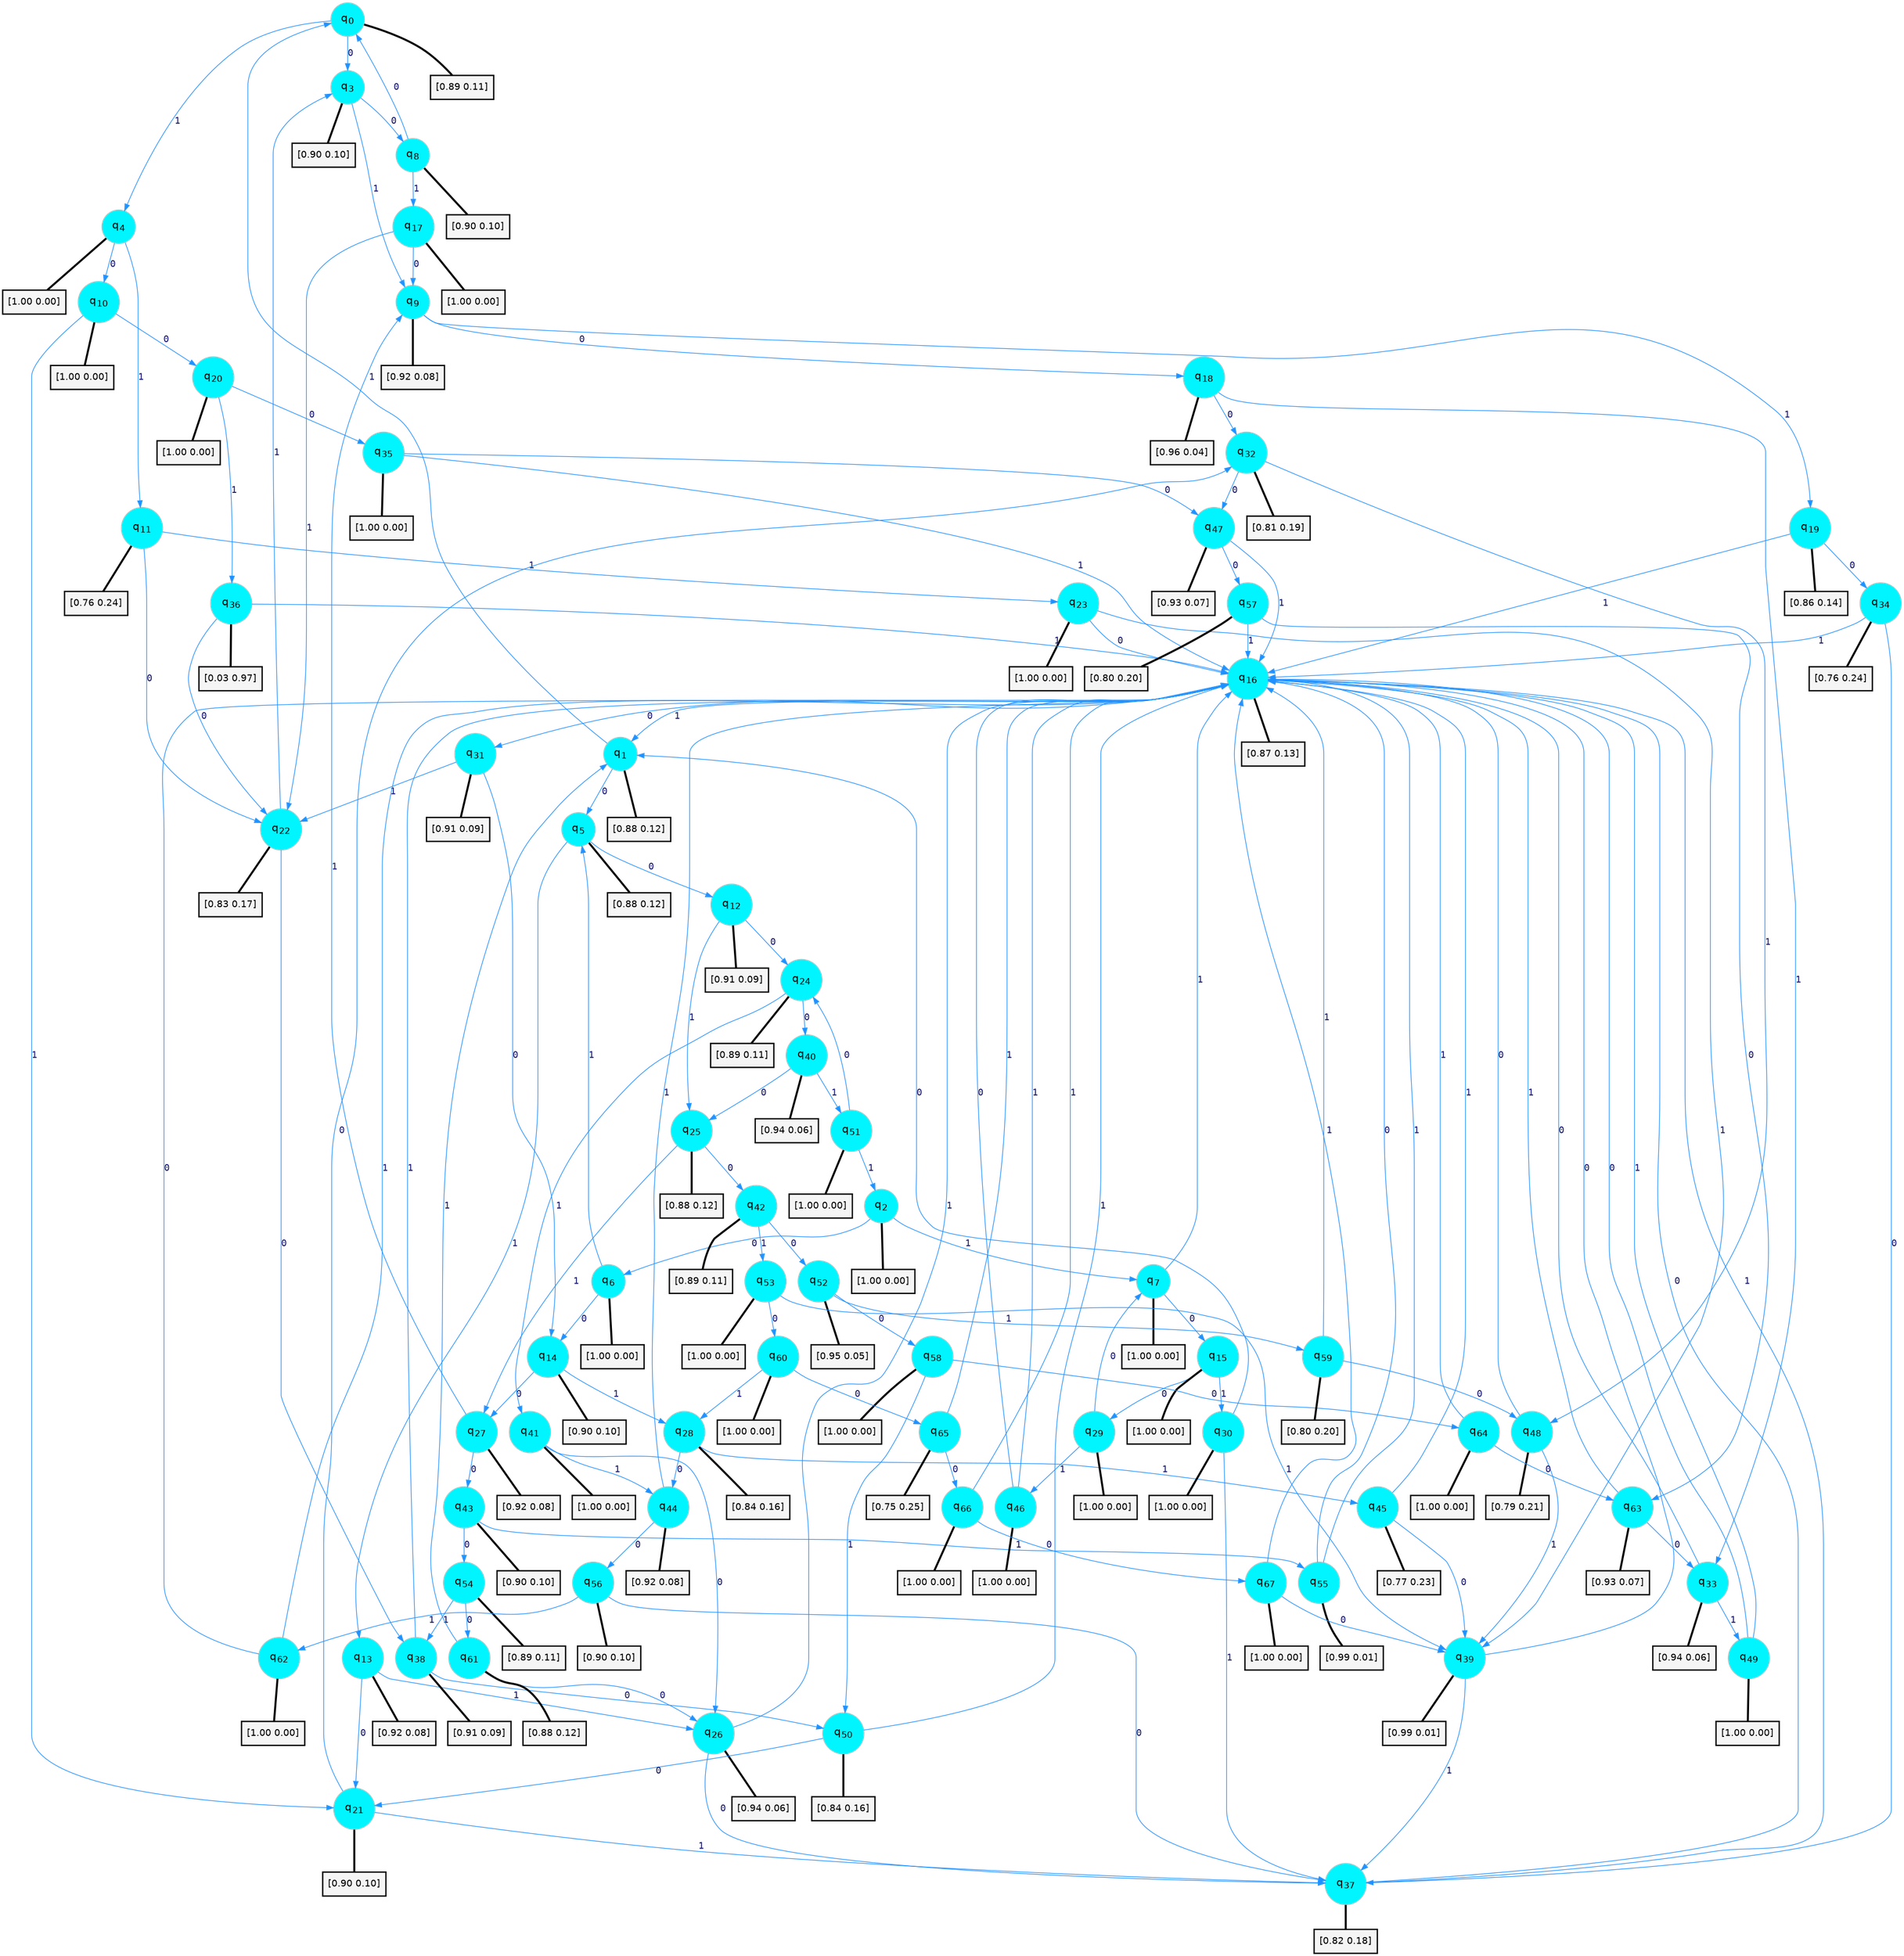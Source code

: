 digraph G {
graph [
bgcolor=transparent, dpi=300, rankdir=TD, size="40,25"];
node [
color=gray, fillcolor=turquoise1, fontcolor=black, fontname=Helvetica, fontsize=16, fontweight=bold, shape=circle, style=filled];
edge [
arrowsize=1, color=dodgerblue1, fontcolor=midnightblue, fontname=courier, fontweight=bold, penwidth=1, style=solid, weight=20];
0[label=<q<SUB>0</SUB>>];
1[label=<q<SUB>1</SUB>>];
2[label=<q<SUB>2</SUB>>];
3[label=<q<SUB>3</SUB>>];
4[label=<q<SUB>4</SUB>>];
5[label=<q<SUB>5</SUB>>];
6[label=<q<SUB>6</SUB>>];
7[label=<q<SUB>7</SUB>>];
8[label=<q<SUB>8</SUB>>];
9[label=<q<SUB>9</SUB>>];
10[label=<q<SUB>10</SUB>>];
11[label=<q<SUB>11</SUB>>];
12[label=<q<SUB>12</SUB>>];
13[label=<q<SUB>13</SUB>>];
14[label=<q<SUB>14</SUB>>];
15[label=<q<SUB>15</SUB>>];
16[label=<q<SUB>16</SUB>>];
17[label=<q<SUB>17</SUB>>];
18[label=<q<SUB>18</SUB>>];
19[label=<q<SUB>19</SUB>>];
20[label=<q<SUB>20</SUB>>];
21[label=<q<SUB>21</SUB>>];
22[label=<q<SUB>22</SUB>>];
23[label=<q<SUB>23</SUB>>];
24[label=<q<SUB>24</SUB>>];
25[label=<q<SUB>25</SUB>>];
26[label=<q<SUB>26</SUB>>];
27[label=<q<SUB>27</SUB>>];
28[label=<q<SUB>28</SUB>>];
29[label=<q<SUB>29</SUB>>];
30[label=<q<SUB>30</SUB>>];
31[label=<q<SUB>31</SUB>>];
32[label=<q<SUB>32</SUB>>];
33[label=<q<SUB>33</SUB>>];
34[label=<q<SUB>34</SUB>>];
35[label=<q<SUB>35</SUB>>];
36[label=<q<SUB>36</SUB>>];
37[label=<q<SUB>37</SUB>>];
38[label=<q<SUB>38</SUB>>];
39[label=<q<SUB>39</SUB>>];
40[label=<q<SUB>40</SUB>>];
41[label=<q<SUB>41</SUB>>];
42[label=<q<SUB>42</SUB>>];
43[label=<q<SUB>43</SUB>>];
44[label=<q<SUB>44</SUB>>];
45[label=<q<SUB>45</SUB>>];
46[label=<q<SUB>46</SUB>>];
47[label=<q<SUB>47</SUB>>];
48[label=<q<SUB>48</SUB>>];
49[label=<q<SUB>49</SUB>>];
50[label=<q<SUB>50</SUB>>];
51[label=<q<SUB>51</SUB>>];
52[label=<q<SUB>52</SUB>>];
53[label=<q<SUB>53</SUB>>];
54[label=<q<SUB>54</SUB>>];
55[label=<q<SUB>55</SUB>>];
56[label=<q<SUB>56</SUB>>];
57[label=<q<SUB>57</SUB>>];
58[label=<q<SUB>58</SUB>>];
59[label=<q<SUB>59</SUB>>];
60[label=<q<SUB>60</SUB>>];
61[label=<q<SUB>61</SUB>>];
62[label=<q<SUB>62</SUB>>];
63[label=<q<SUB>63</SUB>>];
64[label=<q<SUB>64</SUB>>];
65[label=<q<SUB>65</SUB>>];
66[label=<q<SUB>66</SUB>>];
67[label=<q<SUB>67</SUB>>];
68[label="[0.89 0.11]", shape=box,fontcolor=black, fontname=Helvetica, fontsize=14, penwidth=2, fillcolor=whitesmoke,color=black];
69[label="[0.88 0.12]", shape=box,fontcolor=black, fontname=Helvetica, fontsize=14, penwidth=2, fillcolor=whitesmoke,color=black];
70[label="[1.00 0.00]", shape=box,fontcolor=black, fontname=Helvetica, fontsize=14, penwidth=2, fillcolor=whitesmoke,color=black];
71[label="[0.90 0.10]", shape=box,fontcolor=black, fontname=Helvetica, fontsize=14, penwidth=2, fillcolor=whitesmoke,color=black];
72[label="[1.00 0.00]", shape=box,fontcolor=black, fontname=Helvetica, fontsize=14, penwidth=2, fillcolor=whitesmoke,color=black];
73[label="[0.88 0.12]", shape=box,fontcolor=black, fontname=Helvetica, fontsize=14, penwidth=2, fillcolor=whitesmoke,color=black];
74[label="[1.00 0.00]", shape=box,fontcolor=black, fontname=Helvetica, fontsize=14, penwidth=2, fillcolor=whitesmoke,color=black];
75[label="[1.00 0.00]", shape=box,fontcolor=black, fontname=Helvetica, fontsize=14, penwidth=2, fillcolor=whitesmoke,color=black];
76[label="[0.90 0.10]", shape=box,fontcolor=black, fontname=Helvetica, fontsize=14, penwidth=2, fillcolor=whitesmoke,color=black];
77[label="[0.92 0.08]", shape=box,fontcolor=black, fontname=Helvetica, fontsize=14, penwidth=2, fillcolor=whitesmoke,color=black];
78[label="[1.00 0.00]", shape=box,fontcolor=black, fontname=Helvetica, fontsize=14, penwidth=2, fillcolor=whitesmoke,color=black];
79[label="[0.76 0.24]", shape=box,fontcolor=black, fontname=Helvetica, fontsize=14, penwidth=2, fillcolor=whitesmoke,color=black];
80[label="[0.91 0.09]", shape=box,fontcolor=black, fontname=Helvetica, fontsize=14, penwidth=2, fillcolor=whitesmoke,color=black];
81[label="[0.92 0.08]", shape=box,fontcolor=black, fontname=Helvetica, fontsize=14, penwidth=2, fillcolor=whitesmoke,color=black];
82[label="[0.90 0.10]", shape=box,fontcolor=black, fontname=Helvetica, fontsize=14, penwidth=2, fillcolor=whitesmoke,color=black];
83[label="[1.00 0.00]", shape=box,fontcolor=black, fontname=Helvetica, fontsize=14, penwidth=2, fillcolor=whitesmoke,color=black];
84[label="[0.87 0.13]", shape=box,fontcolor=black, fontname=Helvetica, fontsize=14, penwidth=2, fillcolor=whitesmoke,color=black];
85[label="[1.00 0.00]", shape=box,fontcolor=black, fontname=Helvetica, fontsize=14, penwidth=2, fillcolor=whitesmoke,color=black];
86[label="[0.96 0.04]", shape=box,fontcolor=black, fontname=Helvetica, fontsize=14, penwidth=2, fillcolor=whitesmoke,color=black];
87[label="[0.86 0.14]", shape=box,fontcolor=black, fontname=Helvetica, fontsize=14, penwidth=2, fillcolor=whitesmoke,color=black];
88[label="[1.00 0.00]", shape=box,fontcolor=black, fontname=Helvetica, fontsize=14, penwidth=2, fillcolor=whitesmoke,color=black];
89[label="[0.90 0.10]", shape=box,fontcolor=black, fontname=Helvetica, fontsize=14, penwidth=2, fillcolor=whitesmoke,color=black];
90[label="[0.83 0.17]", shape=box,fontcolor=black, fontname=Helvetica, fontsize=14, penwidth=2, fillcolor=whitesmoke,color=black];
91[label="[1.00 0.00]", shape=box,fontcolor=black, fontname=Helvetica, fontsize=14, penwidth=2, fillcolor=whitesmoke,color=black];
92[label="[0.89 0.11]", shape=box,fontcolor=black, fontname=Helvetica, fontsize=14, penwidth=2, fillcolor=whitesmoke,color=black];
93[label="[0.88 0.12]", shape=box,fontcolor=black, fontname=Helvetica, fontsize=14, penwidth=2, fillcolor=whitesmoke,color=black];
94[label="[0.94 0.06]", shape=box,fontcolor=black, fontname=Helvetica, fontsize=14, penwidth=2, fillcolor=whitesmoke,color=black];
95[label="[0.92 0.08]", shape=box,fontcolor=black, fontname=Helvetica, fontsize=14, penwidth=2, fillcolor=whitesmoke,color=black];
96[label="[0.84 0.16]", shape=box,fontcolor=black, fontname=Helvetica, fontsize=14, penwidth=2, fillcolor=whitesmoke,color=black];
97[label="[1.00 0.00]", shape=box,fontcolor=black, fontname=Helvetica, fontsize=14, penwidth=2, fillcolor=whitesmoke,color=black];
98[label="[1.00 0.00]", shape=box,fontcolor=black, fontname=Helvetica, fontsize=14, penwidth=2, fillcolor=whitesmoke,color=black];
99[label="[0.91 0.09]", shape=box,fontcolor=black, fontname=Helvetica, fontsize=14, penwidth=2, fillcolor=whitesmoke,color=black];
100[label="[0.81 0.19]", shape=box,fontcolor=black, fontname=Helvetica, fontsize=14, penwidth=2, fillcolor=whitesmoke,color=black];
101[label="[0.94 0.06]", shape=box,fontcolor=black, fontname=Helvetica, fontsize=14, penwidth=2, fillcolor=whitesmoke,color=black];
102[label="[0.76 0.24]", shape=box,fontcolor=black, fontname=Helvetica, fontsize=14, penwidth=2, fillcolor=whitesmoke,color=black];
103[label="[1.00 0.00]", shape=box,fontcolor=black, fontname=Helvetica, fontsize=14, penwidth=2, fillcolor=whitesmoke,color=black];
104[label="[0.03 0.97]", shape=box,fontcolor=black, fontname=Helvetica, fontsize=14, penwidth=2, fillcolor=whitesmoke,color=black];
105[label="[0.82 0.18]", shape=box,fontcolor=black, fontname=Helvetica, fontsize=14, penwidth=2, fillcolor=whitesmoke,color=black];
106[label="[0.91 0.09]", shape=box,fontcolor=black, fontname=Helvetica, fontsize=14, penwidth=2, fillcolor=whitesmoke,color=black];
107[label="[0.99 0.01]", shape=box,fontcolor=black, fontname=Helvetica, fontsize=14, penwidth=2, fillcolor=whitesmoke,color=black];
108[label="[0.94 0.06]", shape=box,fontcolor=black, fontname=Helvetica, fontsize=14, penwidth=2, fillcolor=whitesmoke,color=black];
109[label="[1.00 0.00]", shape=box,fontcolor=black, fontname=Helvetica, fontsize=14, penwidth=2, fillcolor=whitesmoke,color=black];
110[label="[0.89 0.11]", shape=box,fontcolor=black, fontname=Helvetica, fontsize=14, penwidth=2, fillcolor=whitesmoke,color=black];
111[label="[0.90 0.10]", shape=box,fontcolor=black, fontname=Helvetica, fontsize=14, penwidth=2, fillcolor=whitesmoke,color=black];
112[label="[0.92 0.08]", shape=box,fontcolor=black, fontname=Helvetica, fontsize=14, penwidth=2, fillcolor=whitesmoke,color=black];
113[label="[0.77 0.23]", shape=box,fontcolor=black, fontname=Helvetica, fontsize=14, penwidth=2, fillcolor=whitesmoke,color=black];
114[label="[1.00 0.00]", shape=box,fontcolor=black, fontname=Helvetica, fontsize=14, penwidth=2, fillcolor=whitesmoke,color=black];
115[label="[0.93 0.07]", shape=box,fontcolor=black, fontname=Helvetica, fontsize=14, penwidth=2, fillcolor=whitesmoke,color=black];
116[label="[0.79 0.21]", shape=box,fontcolor=black, fontname=Helvetica, fontsize=14, penwidth=2, fillcolor=whitesmoke,color=black];
117[label="[1.00 0.00]", shape=box,fontcolor=black, fontname=Helvetica, fontsize=14, penwidth=2, fillcolor=whitesmoke,color=black];
118[label="[0.84 0.16]", shape=box,fontcolor=black, fontname=Helvetica, fontsize=14, penwidth=2, fillcolor=whitesmoke,color=black];
119[label="[1.00 0.00]", shape=box,fontcolor=black, fontname=Helvetica, fontsize=14, penwidth=2, fillcolor=whitesmoke,color=black];
120[label="[0.95 0.05]", shape=box,fontcolor=black, fontname=Helvetica, fontsize=14, penwidth=2, fillcolor=whitesmoke,color=black];
121[label="[1.00 0.00]", shape=box,fontcolor=black, fontname=Helvetica, fontsize=14, penwidth=2, fillcolor=whitesmoke,color=black];
122[label="[0.89 0.11]", shape=box,fontcolor=black, fontname=Helvetica, fontsize=14, penwidth=2, fillcolor=whitesmoke,color=black];
123[label="[0.99 0.01]", shape=box,fontcolor=black, fontname=Helvetica, fontsize=14, penwidth=2, fillcolor=whitesmoke,color=black];
124[label="[0.90 0.10]", shape=box,fontcolor=black, fontname=Helvetica, fontsize=14, penwidth=2, fillcolor=whitesmoke,color=black];
125[label="[0.80 0.20]", shape=box,fontcolor=black, fontname=Helvetica, fontsize=14, penwidth=2, fillcolor=whitesmoke,color=black];
126[label="[1.00 0.00]", shape=box,fontcolor=black, fontname=Helvetica, fontsize=14, penwidth=2, fillcolor=whitesmoke,color=black];
127[label="[0.80 0.20]", shape=box,fontcolor=black, fontname=Helvetica, fontsize=14, penwidth=2, fillcolor=whitesmoke,color=black];
128[label="[1.00 0.00]", shape=box,fontcolor=black, fontname=Helvetica, fontsize=14, penwidth=2, fillcolor=whitesmoke,color=black];
129[label="[0.88 0.12]", shape=box,fontcolor=black, fontname=Helvetica, fontsize=14, penwidth=2, fillcolor=whitesmoke,color=black];
130[label="[1.00 0.00]", shape=box,fontcolor=black, fontname=Helvetica, fontsize=14, penwidth=2, fillcolor=whitesmoke,color=black];
131[label="[0.93 0.07]", shape=box,fontcolor=black, fontname=Helvetica, fontsize=14, penwidth=2, fillcolor=whitesmoke,color=black];
132[label="[1.00 0.00]", shape=box,fontcolor=black, fontname=Helvetica, fontsize=14, penwidth=2, fillcolor=whitesmoke,color=black];
133[label="[0.75 0.25]", shape=box,fontcolor=black, fontname=Helvetica, fontsize=14, penwidth=2, fillcolor=whitesmoke,color=black];
134[label="[1.00 0.00]", shape=box,fontcolor=black, fontname=Helvetica, fontsize=14, penwidth=2, fillcolor=whitesmoke,color=black];
135[label="[1.00 0.00]", shape=box,fontcolor=black, fontname=Helvetica, fontsize=14, penwidth=2, fillcolor=whitesmoke,color=black];
0->3 [label=0];
0->4 [label=1];
0->68 [arrowhead=none, penwidth=3,color=black];
1->5 [label=0];
1->0 [label=1];
1->69 [arrowhead=none, penwidth=3,color=black];
2->6 [label=0];
2->7 [label=1];
2->70 [arrowhead=none, penwidth=3,color=black];
3->8 [label=0];
3->9 [label=1];
3->71 [arrowhead=none, penwidth=3,color=black];
4->10 [label=0];
4->11 [label=1];
4->72 [arrowhead=none, penwidth=3,color=black];
5->12 [label=0];
5->13 [label=1];
5->73 [arrowhead=none, penwidth=3,color=black];
6->14 [label=0];
6->5 [label=1];
6->74 [arrowhead=none, penwidth=3,color=black];
7->15 [label=0];
7->16 [label=1];
7->75 [arrowhead=none, penwidth=3,color=black];
8->0 [label=0];
8->17 [label=1];
8->76 [arrowhead=none, penwidth=3,color=black];
9->18 [label=0];
9->19 [label=1];
9->77 [arrowhead=none, penwidth=3,color=black];
10->20 [label=0];
10->21 [label=1];
10->78 [arrowhead=none, penwidth=3,color=black];
11->22 [label=0];
11->23 [label=1];
11->79 [arrowhead=none, penwidth=3,color=black];
12->24 [label=0];
12->25 [label=1];
12->80 [arrowhead=none, penwidth=3,color=black];
13->21 [label=0];
13->26 [label=1];
13->81 [arrowhead=none, penwidth=3,color=black];
14->27 [label=0];
14->28 [label=1];
14->82 [arrowhead=none, penwidth=3,color=black];
15->29 [label=0];
15->30 [label=1];
15->83 [arrowhead=none, penwidth=3,color=black];
16->31 [label=0];
16->1 [label=1];
16->84 [arrowhead=none, penwidth=3,color=black];
17->9 [label=0];
17->22 [label=1];
17->85 [arrowhead=none, penwidth=3,color=black];
18->32 [label=0];
18->33 [label=1];
18->86 [arrowhead=none, penwidth=3,color=black];
19->34 [label=0];
19->16 [label=1];
19->87 [arrowhead=none, penwidth=3,color=black];
20->35 [label=0];
20->36 [label=1];
20->88 [arrowhead=none, penwidth=3,color=black];
21->32 [label=0];
21->37 [label=1];
21->89 [arrowhead=none, penwidth=3,color=black];
22->38 [label=0];
22->3 [label=1];
22->90 [arrowhead=none, penwidth=3,color=black];
23->16 [label=0];
23->39 [label=1];
23->91 [arrowhead=none, penwidth=3,color=black];
24->40 [label=0];
24->41 [label=1];
24->92 [arrowhead=none, penwidth=3,color=black];
25->42 [label=0];
25->27 [label=1];
25->93 [arrowhead=none, penwidth=3,color=black];
26->37 [label=0];
26->16 [label=1];
26->94 [arrowhead=none, penwidth=3,color=black];
27->43 [label=0];
27->9 [label=1];
27->95 [arrowhead=none, penwidth=3,color=black];
28->44 [label=0];
28->45 [label=1];
28->96 [arrowhead=none, penwidth=3,color=black];
29->7 [label=0];
29->46 [label=1];
29->97 [arrowhead=none, penwidth=3,color=black];
30->1 [label=0];
30->37 [label=1];
30->98 [arrowhead=none, penwidth=3,color=black];
31->14 [label=0];
31->22 [label=1];
31->99 [arrowhead=none, penwidth=3,color=black];
32->47 [label=0];
32->48 [label=1];
32->100 [arrowhead=none, penwidth=3,color=black];
33->16 [label=0];
33->49 [label=1];
33->101 [arrowhead=none, penwidth=3,color=black];
34->37 [label=0];
34->16 [label=1];
34->102 [arrowhead=none, penwidth=3,color=black];
35->47 [label=0];
35->16 [label=1];
35->103 [arrowhead=none, penwidth=3,color=black];
36->22 [label=0];
36->16 [label=1];
36->104 [arrowhead=none, penwidth=3,color=black];
37->16 [label=0];
37->16 [label=1];
37->105 [arrowhead=none, penwidth=3,color=black];
38->50 [label=0];
38->16 [label=1];
38->106 [arrowhead=none, penwidth=3,color=black];
39->16 [label=0];
39->37 [label=1];
39->107 [arrowhead=none, penwidth=3,color=black];
40->25 [label=0];
40->51 [label=1];
40->108 [arrowhead=none, penwidth=3,color=black];
41->26 [label=0];
41->44 [label=1];
41->109 [arrowhead=none, penwidth=3,color=black];
42->52 [label=0];
42->53 [label=1];
42->110 [arrowhead=none, penwidth=3,color=black];
43->54 [label=0];
43->55 [label=1];
43->111 [arrowhead=none, penwidth=3,color=black];
44->56 [label=0];
44->16 [label=1];
44->112 [arrowhead=none, penwidth=3,color=black];
45->39 [label=0];
45->16 [label=1];
45->113 [arrowhead=none, penwidth=3,color=black];
46->16 [label=0];
46->16 [label=1];
46->114 [arrowhead=none, penwidth=3,color=black];
47->57 [label=0];
47->16 [label=1];
47->115 [arrowhead=none, penwidth=3,color=black];
48->16 [label=0];
48->39 [label=1];
48->116 [arrowhead=none, penwidth=3,color=black];
49->16 [label=0];
49->16 [label=1];
49->117 [arrowhead=none, penwidth=3,color=black];
50->21 [label=0];
50->16 [label=1];
50->118 [arrowhead=none, penwidth=3,color=black];
51->24 [label=0];
51->2 [label=1];
51->119 [arrowhead=none, penwidth=3,color=black];
52->58 [label=0];
52->59 [label=1];
52->120 [arrowhead=none, penwidth=3,color=black];
53->60 [label=0];
53->39 [label=1];
53->121 [arrowhead=none, penwidth=3,color=black];
54->61 [label=0];
54->38 [label=1];
54->122 [arrowhead=none, penwidth=3,color=black];
55->16 [label=0];
55->16 [label=1];
55->123 [arrowhead=none, penwidth=3,color=black];
56->37 [label=0];
56->62 [label=1];
56->124 [arrowhead=none, penwidth=3,color=black];
57->63 [label=0];
57->16 [label=1];
57->125 [arrowhead=none, penwidth=3,color=black];
58->64 [label=0];
58->50 [label=1];
58->126 [arrowhead=none, penwidth=3,color=black];
59->48 [label=0];
59->16 [label=1];
59->127 [arrowhead=none, penwidth=3,color=black];
60->65 [label=0];
60->28 [label=1];
60->128 [arrowhead=none, penwidth=3,color=black];
61->26 [label=0];
61->1 [label=1];
61->129 [arrowhead=none, penwidth=3,color=black];
62->16 [label=0];
62->16 [label=1];
62->130 [arrowhead=none, penwidth=3,color=black];
63->33 [label=0];
63->16 [label=1];
63->131 [arrowhead=none, penwidth=3,color=black];
64->63 [label=0];
64->16 [label=1];
64->132 [arrowhead=none, penwidth=3,color=black];
65->66 [label=0];
65->16 [label=1];
65->133 [arrowhead=none, penwidth=3,color=black];
66->67 [label=0];
66->16 [label=1];
66->134 [arrowhead=none, penwidth=3,color=black];
67->39 [label=0];
67->16 [label=1];
67->135 [arrowhead=none, penwidth=3,color=black];
}
